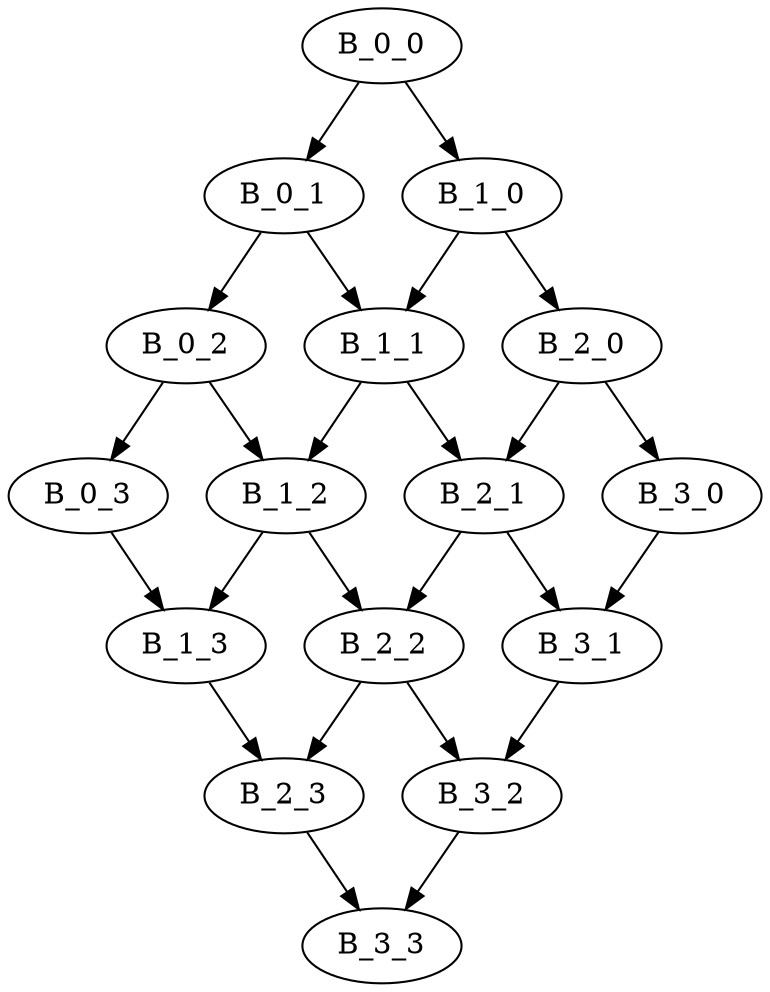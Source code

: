 digraph Taskflow {
p0x563eef67dc70[label="B_0_0" ];
p0x563eef67dc70 -> p0x563eef67dd78;
p0x563eef67dc70 -> p0x563eef67e090;
p0x563eef67dd78[label="B_0_1" ];
p0x563eef67dd78 -> p0x563eef67de80;
p0x563eef67dd78 -> p0x563eef67e198;
p0x563eef67de80[label="B_0_2" ];
p0x563eef67de80 -> p0x563eef67df88;
p0x563eef67de80 -> p0x563eef67e2a0;
p0x563eef67df88[label="B_0_3" ];
p0x563eef67df88 -> p0x563eef67e3a8;
p0x563eef67e090[label="B_1_0" ];
p0x563eef67e090 -> p0x563eef67e198;
p0x563eef67e090 -> p0x563eef67e4b0;
p0x563eef67e198[label="B_1_1" ];
p0x563eef67e198 -> p0x563eef67e2a0;
p0x563eef67e198 -> p0x563eef67e5b8;
p0x563eef67e2a0[label="B_1_2" ];
p0x563eef67e2a0 -> p0x563eef67e3a8;
p0x563eef67e2a0 -> p0x563eef67e6c0;
p0x563eef67e3a8[label="B_1_3" ];
p0x563eef67e3a8 -> p0x563eef67e7c8;
p0x563eef67e4b0[label="B_2_0" ];
p0x563eef67e4b0 -> p0x563eef67e5b8;
p0x563eef67e4b0 -> p0x563eef67e8d0;
p0x563eef67e5b8[label="B_2_1" ];
p0x563eef67e5b8 -> p0x563eef67e6c0;
p0x563eef67e5b8 -> p0x563eef67e9d8;
p0x563eef67e6c0[label="B_2_2" ];
p0x563eef67e6c0 -> p0x563eef67e7c8;
p0x563eef67e6c0 -> p0x563eef67eae0;
p0x563eef67e7c8[label="B_2_3" ];
p0x563eef67e7c8 -> p0x563eef67ebe8;
p0x563eef67e8d0[label="B_3_0" ];
p0x563eef67e8d0 -> p0x563eef67e9d8;
p0x563eef67e9d8[label="B_3_1" ];
p0x563eef67e9d8 -> p0x563eef67eae0;
p0x563eef67eae0[label="B_3_2" ];
p0x563eef67eae0 -> p0x563eef67ebe8;
p0x563eef67ebe8[label="B_3_3" ];
}
